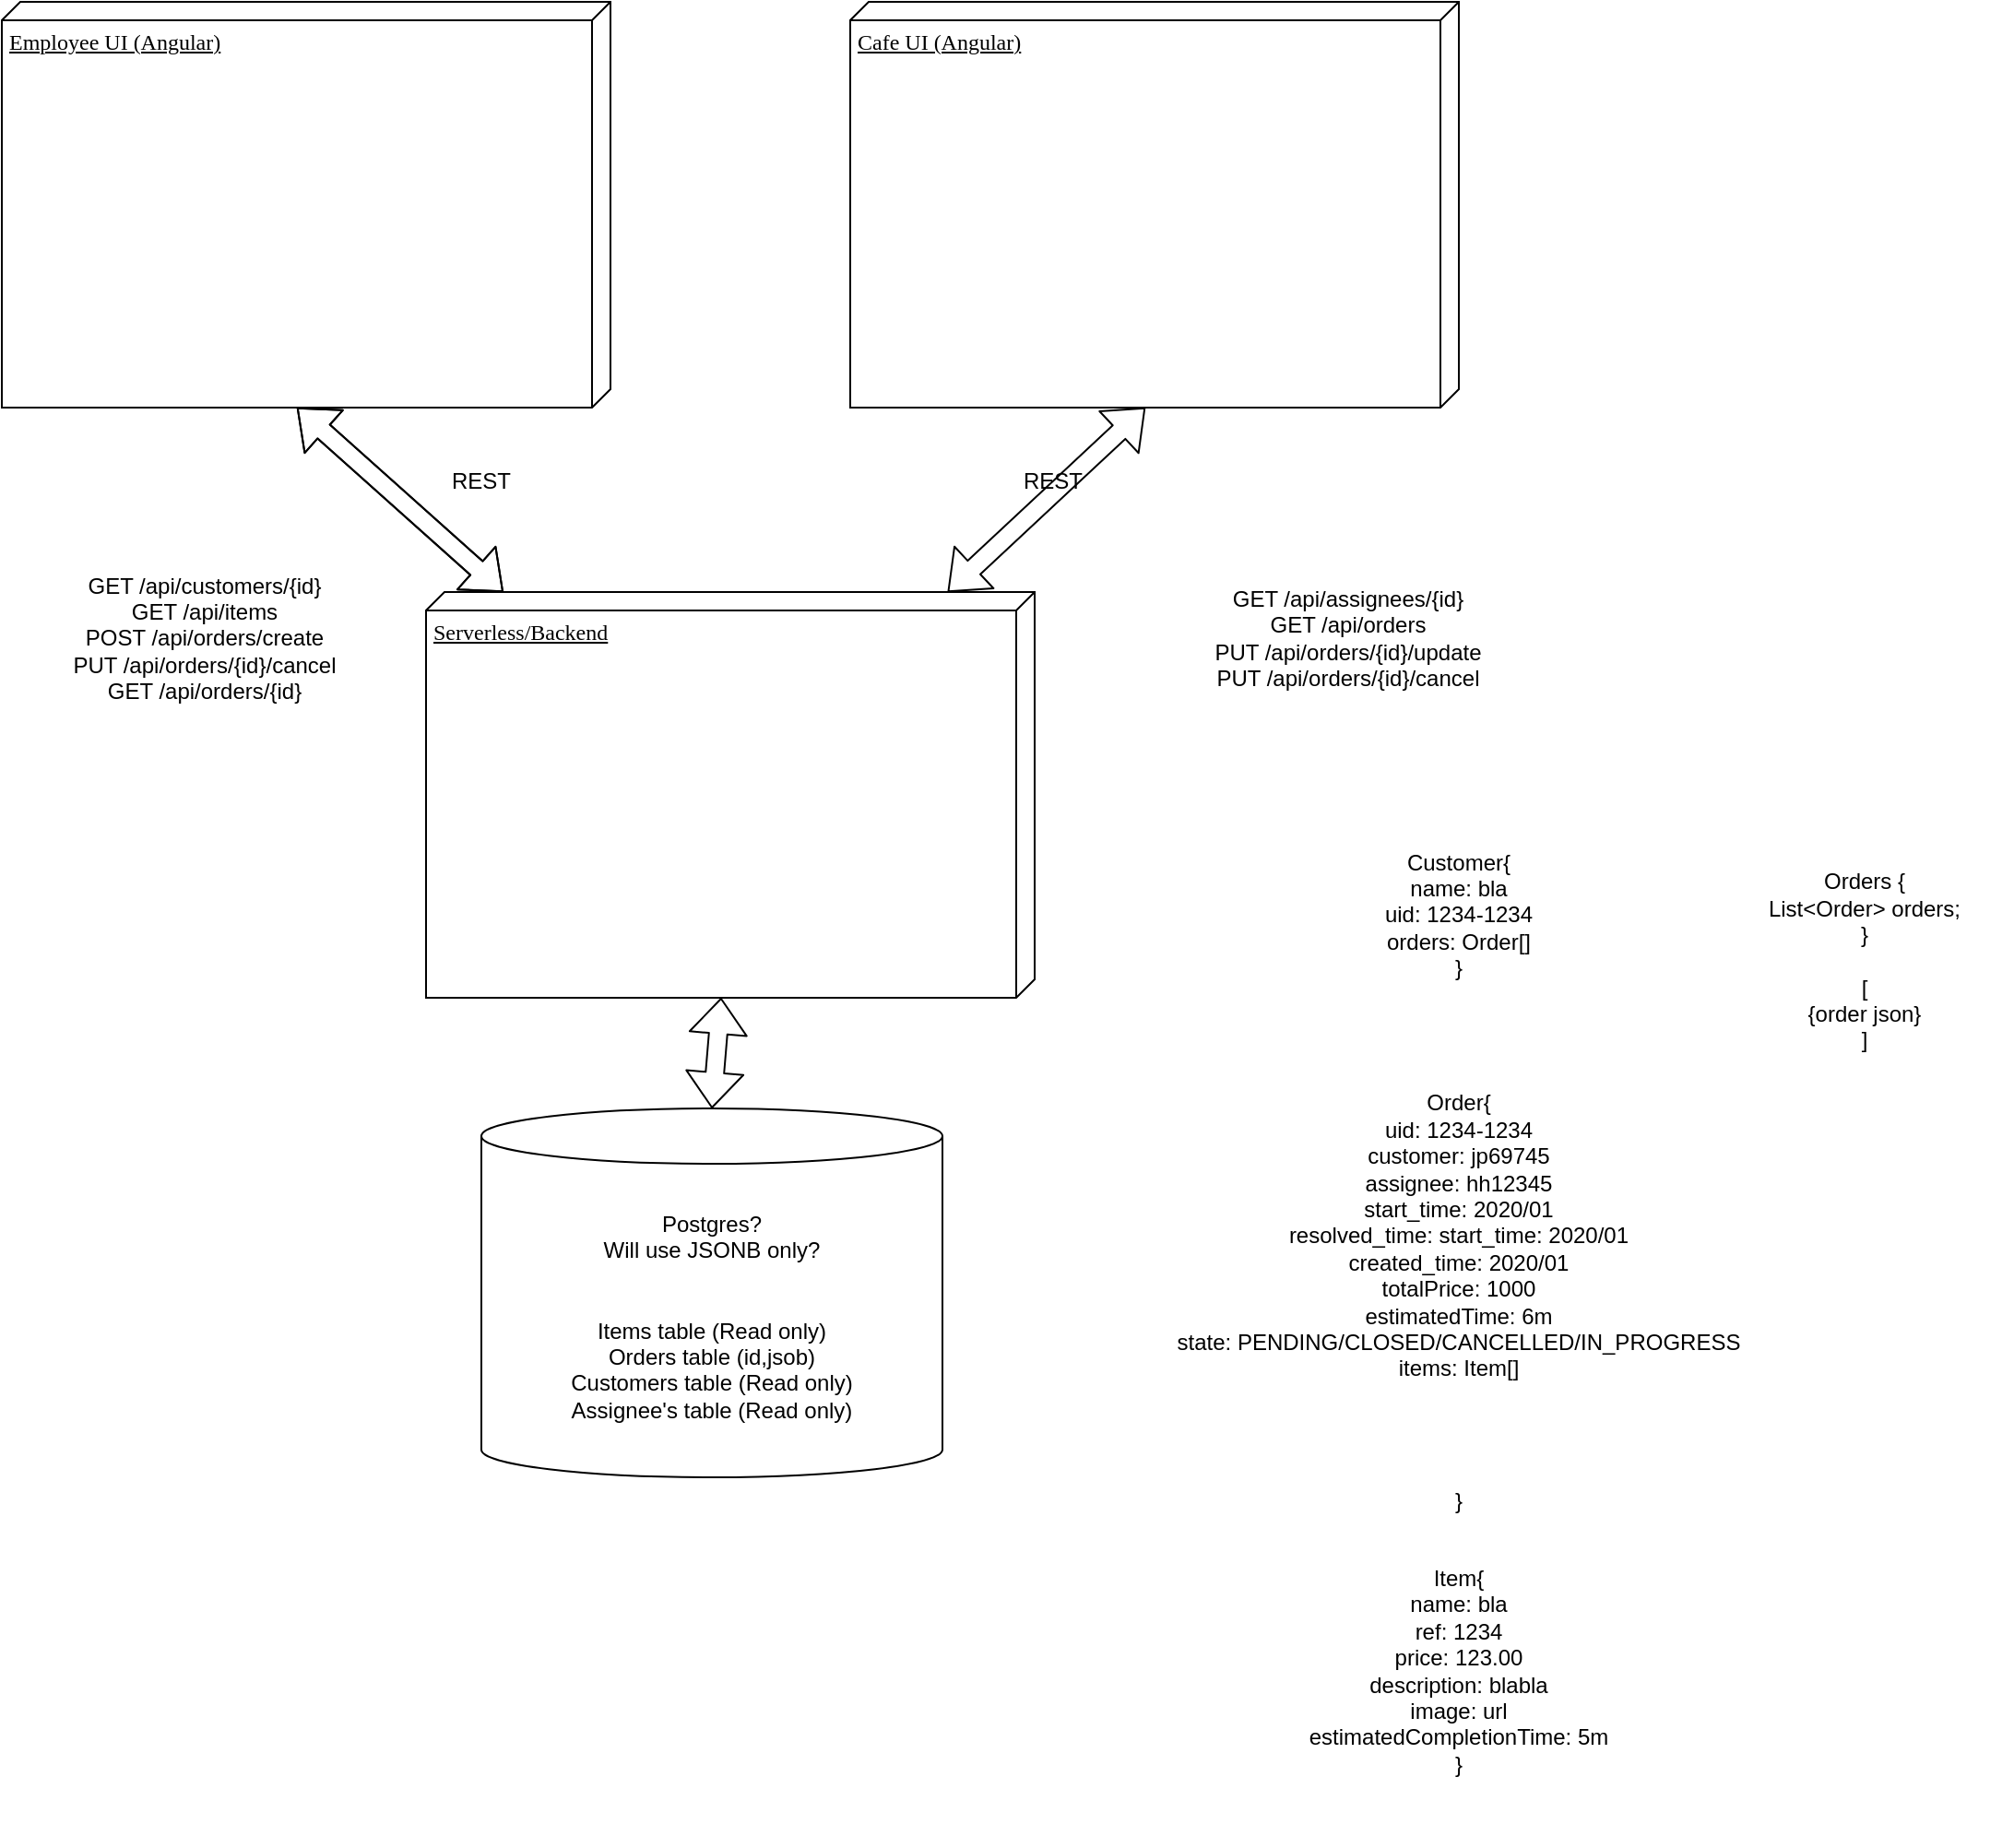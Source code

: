 <mxfile version="13.10.0" type="github"><diagram name="Page-1" id="5f0bae14-7c28-e335-631c-24af17079c00"><mxGraphModel dx="1422" dy="791" grid="1" gridSize="10" guides="1" tooltips="1" connect="1" arrows="1" fold="1" page="1" pageScale="1" pageWidth="1100" pageHeight="850" background="#ffffff" math="0" shadow="0"><root><mxCell id="0"/><mxCell id="1" parent="0"/><mxCell id="39150e848f15840c-1" value="Employee UI (Angular) " style="verticalAlign=top;align=left;spacingTop=8;spacingLeft=2;spacingRight=12;shape=cube;size=10;direction=south;fontStyle=4;html=1;rounded=0;shadow=0;comic=0;labelBackgroundColor=none;strokeWidth=1;fontFamily=Verdana;fontSize=12" parent="1" vertex="1"><mxGeometry x="60" y="40" width="330" height="220" as="geometry"/></mxCell><mxCell id="39150e848f15840c-2" value="Cafe UI (Angular)" style="verticalAlign=top;align=left;spacingTop=8;spacingLeft=2;spacingRight=12;shape=cube;size=10;direction=south;fontStyle=4;html=1;rounded=0;shadow=0;comic=0;labelBackgroundColor=none;strokeWidth=1;fontFamily=Verdana;fontSize=12" parent="1" vertex="1"><mxGeometry x="520" y="40" width="330" height="220" as="geometry"/></mxCell><mxCell id="cr-gL9IDyCdBul24IeyP-4" value="&lt;div&gt;Orders {&lt;/div&gt;&lt;div&gt;List&amp;lt;Order&amp;gt; orders;&lt;br&gt;&lt;/div&gt;&lt;div&gt;}&lt;/div&gt;&lt;div&gt;&lt;br&gt;&lt;/div&gt;&lt;div&gt;[&lt;/div&gt;&lt;div&gt;{order json}&lt;br&gt;&lt;/div&gt;&lt;div&gt;]&lt;br&gt;&lt;/div&gt;" style="text;html=1;strokeColor=none;fillColor=none;align=center;verticalAlign=middle;whiteSpace=wrap;rounded=0;" parent="1" vertex="1"><mxGeometry x="990" y="510" width="160" height="100" as="geometry"/></mxCell><mxCell id="cr-gL9IDyCdBul24IeyP-5" value="&lt;div&gt;Order{&lt;/div&gt;&lt;div&gt;uid: 1234-1234&lt;/div&gt;&lt;div&gt;customer: jp69745&lt;/div&gt;&lt;div&gt;assignee: hh12345&lt;br&gt;&lt;/div&gt;&lt;div&gt;start_time: 2020/01&lt;/div&gt;&lt;div&gt;resolved_time: start_time: 2020/01&lt;/div&gt;&lt;div&gt;created_time: 2020/01&lt;/div&gt;&lt;div&gt;totalPrice: 1000&lt;/div&gt;&lt;div&gt;estimatedTime: 6m&lt;br&gt;&lt;/div&gt;&lt;div&gt;state: PENDING/CLOSED/CANCELLED/IN_PROGRESS&lt;/div&gt;&lt;div&gt;items: Item[]&lt;br&gt;&lt;/div&gt;&lt;div&gt;&lt;br&gt;&lt;/div&gt;&lt;div&gt;&lt;br&gt;&lt;/div&gt;&lt;div&gt;&lt;br&gt;&lt;/div&gt;&lt;div&gt;&lt;br&gt;&lt;/div&gt;&lt;div&gt;}&lt;/div&gt;" style="text;html=1;strokeColor=none;fillColor=none;align=center;verticalAlign=middle;whiteSpace=wrap;rounded=0;" parent="1" vertex="1"><mxGeometry x="560" y="650" width="580" height="190" as="geometry"/></mxCell><mxCell id="cr-gL9IDyCdBul24IeyP-6" value="&lt;div&gt;Item{&lt;/div&gt;&lt;div&gt;name: bla&lt;/div&gt;&lt;div&gt;ref: 1234&lt;/div&gt;&lt;div&gt;price: 123.00&lt;/div&gt;&lt;div&gt;description: blabla&lt;/div&gt;&lt;div&gt;image: url&lt;br&gt;&lt;/div&gt;estimatedCompletionTime: 5m&lt;br&gt;&lt;div&gt;}&lt;/div&gt;" style="text;html=1;strokeColor=none;fillColor=none;align=center;verticalAlign=middle;whiteSpace=wrap;rounded=0;" parent="1" vertex="1"><mxGeometry x="560" y="850" width="580" height="190" as="geometry"/></mxCell><mxCell id="cr-gL9IDyCdBul24IeyP-7" value="&lt;div&gt;Customer{&lt;/div&gt;&lt;div&gt;name: bla&lt;/div&gt;&lt;div&gt;uid: 1234-1234&lt;br&gt;&lt;/div&gt;orders: Order[]&lt;br&gt;&lt;div&gt;}&lt;/div&gt;" style="text;html=1;strokeColor=none;fillColor=none;align=center;verticalAlign=middle;whiteSpace=wrap;rounded=0;" parent="1" vertex="1"><mxGeometry x="560" y="440" width="580" height="190" as="geometry"/></mxCell><mxCell id="cr-gL9IDyCdBul24IeyP-8" value="Serverless/Backend" style="verticalAlign=top;align=left;spacingTop=8;spacingLeft=2;spacingRight=12;shape=cube;size=10;direction=south;fontStyle=4;html=1;rounded=0;shadow=0;comic=0;labelBackgroundColor=none;strokeWidth=1;fontFamily=Verdana;fontSize=12" parent="1" vertex="1"><mxGeometry x="290" y="360" width="330" height="220" as="geometry"/></mxCell><mxCell id="cr-gL9IDyCdBul24IeyP-9" value="&lt;div&gt;Postgres?&lt;/div&gt;&lt;div&gt;Will use JSONB only?&lt;br&gt;&lt;/div&gt;&lt;div&gt;&lt;br&gt;&lt;/div&gt;&lt;div&gt;&lt;br&gt;&lt;/div&gt;&lt;div&gt;Items table (Read only)&lt;br&gt;&lt;/div&gt;&lt;div&gt;Orders table (id,jsob)&lt;br&gt;&lt;/div&gt;&lt;div&gt;Customers table (Read only)&lt;/div&gt;&lt;div&gt;Assignee's table (Read only)&lt;/div&gt;" style="shape=cylinder3;whiteSpace=wrap;html=1;boundedLbl=1;backgroundOutline=1;size=15;" parent="1" vertex="1"><mxGeometry x="320" y="640" width="250" height="200" as="geometry"/></mxCell><mxCell id="cr-gL9IDyCdBul24IeyP-10" value="" style="shape=flexArrow;endArrow=classic;startArrow=classic;html=1;entryX=0;entryY=0;entryDx=220;entryDy=170;entryPerimeter=0;exitX=0.5;exitY=0;exitDx=0;exitDy=0;exitPerimeter=0;" parent="1" source="cr-gL9IDyCdBul24IeyP-9" target="cr-gL9IDyCdBul24IeyP-8" edge="1"><mxGeometry width="50" height="50" relative="1" as="geometry"><mxPoint x="290" y="610" as="sourcePoint"/><mxPoint x="340" y="560" as="targetPoint"/></mxGeometry></mxCell><mxCell id="cr-gL9IDyCdBul24IeyP-11" value="" style="shape=flexArrow;endArrow=classic;startArrow=classic;html=1;entryX=0;entryY=0;entryDx=220;entryDy=170;entryPerimeter=0;" parent="1" source="cr-gL9IDyCdBul24IeyP-8" target="39150e848f15840c-1" edge="1"><mxGeometry width="50" height="50" relative="1" as="geometry"><mxPoint x="150" y="350" as="sourcePoint"/><mxPoint x="200" y="300" as="targetPoint"/></mxGeometry></mxCell><mxCell id="cr-gL9IDyCdBul24IeyP-13" value="REST" style="text;html=1;strokeColor=none;fillColor=none;align=center;verticalAlign=middle;whiteSpace=wrap;rounded=0;" parent="1" vertex="1"><mxGeometry x="300" y="290" width="40" height="20" as="geometry"/></mxCell><mxCell id="cr-gL9IDyCdBul24IeyP-14" value="REST" style="text;html=1;strokeColor=none;fillColor=none;align=center;verticalAlign=middle;whiteSpace=wrap;rounded=0;" parent="1" vertex="1"><mxGeometry x="610" y="290" width="40" height="20" as="geometry"/></mxCell><mxCell id="cr-gL9IDyCdBul24IeyP-15" value="" style="shape=flexArrow;endArrow=classic;startArrow=classic;html=1;entryX=0;entryY=0;entryDx=220;entryDy=170;entryPerimeter=0;" parent="1" edge="1"><mxGeometry width="50" height="50" relative="1" as="geometry"><mxPoint x="331.905" y="360" as="sourcePoint"/><mxPoint x="220" y="260" as="targetPoint"/></mxGeometry></mxCell><mxCell id="cr-gL9IDyCdBul24IeyP-16" value="" style="shape=flexArrow;endArrow=classic;startArrow=classic;html=1;entryX=0;entryY=0;entryDx=220;entryDy=170;entryPerimeter=0;" parent="1" source="cr-gL9IDyCdBul24IeyP-8" target="39150e848f15840c-2" edge="1"><mxGeometry width="50" height="50" relative="1" as="geometry"><mxPoint x="510" y="370" as="sourcePoint"/><mxPoint x="560" y="320" as="targetPoint"/></mxGeometry></mxCell><mxCell id="cr-gL9IDyCdBul24IeyP-17" value="&lt;div&gt;GET /api/customers/{id}&lt;/div&gt;&lt;div&gt;GET /api/items&lt;/div&gt;&lt;div&gt;POST /api/orders/create&lt;/div&gt;&lt;div&gt;PUT /api/orders/{id}/cancel&lt;/div&gt;&lt;div&gt;GET /api/orders/{id}&lt;/div&gt;" style="text;html=1;strokeColor=none;fillColor=none;align=center;verticalAlign=middle;whiteSpace=wrap;rounded=0;" parent="1" vertex="1"><mxGeometry x="60" y="310" width="220" height="150" as="geometry"/></mxCell><mxCell id="cr-gL9IDyCdBul24IeyP-18" value="&lt;div&gt;GET /api/assignees/{id}&lt;/div&gt;&lt;div&gt;GET /api/orders&lt;/div&gt;&lt;div&gt;PUT /api/orders/{id}/update&lt;/div&gt;&lt;div&gt;PUT /api/orders/{id}/cancel&lt;/div&gt;" style="text;html=1;strokeColor=none;fillColor=none;align=center;verticalAlign=middle;whiteSpace=wrap;rounded=0;" parent="1" vertex="1"><mxGeometry x="680" y="310" width="220" height="150" as="geometry"/></mxCell></root></mxGraphModel></diagram></mxfile>